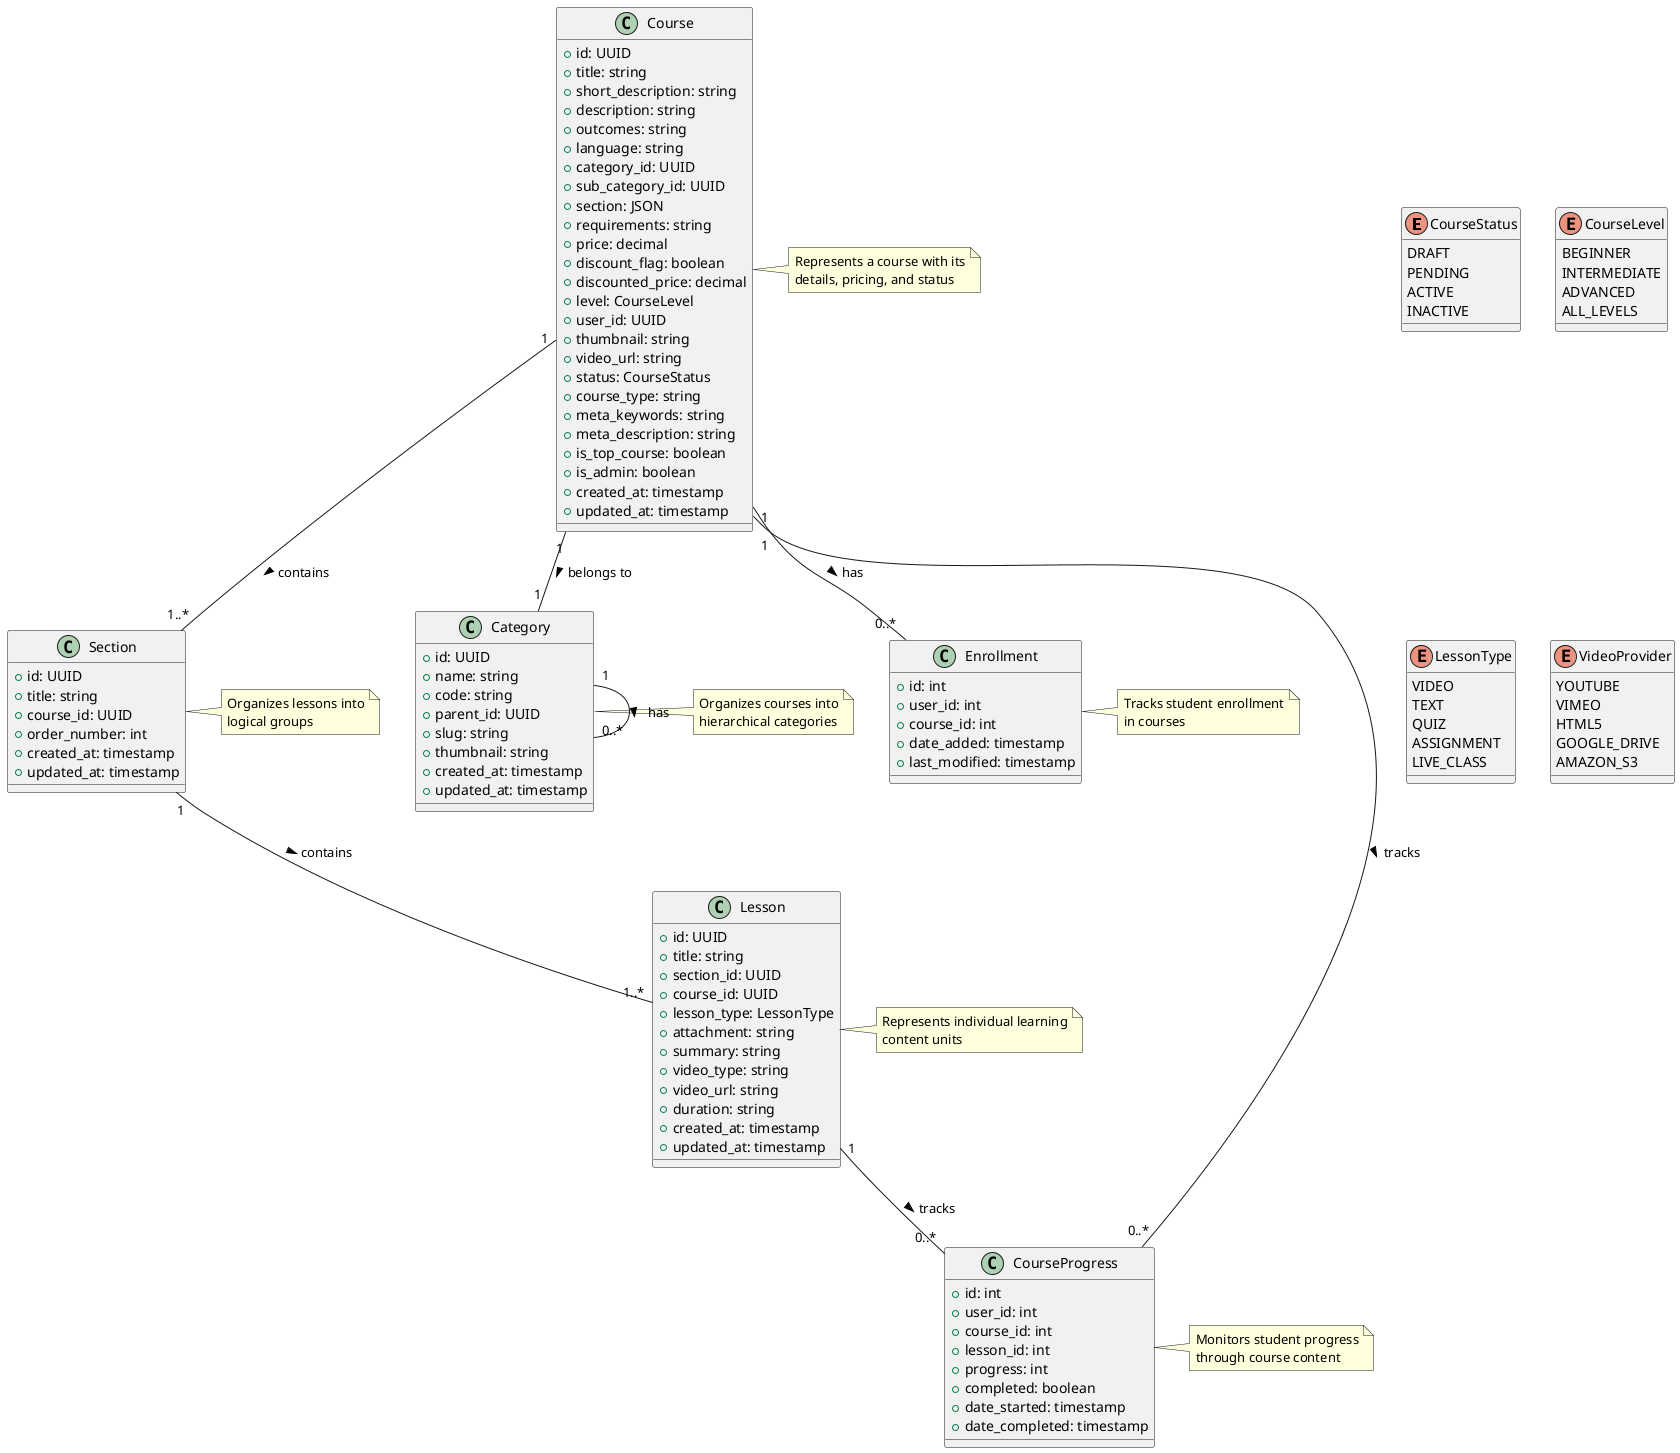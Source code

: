 @startuml Course Management System

' Enums
enum CourseStatus {
    DRAFT
    PENDING
    ACTIVE
    INACTIVE
}

enum CourseLevel {
    BEGINNER
    INTERMEDIATE
    ADVANCED
    ALL_LEVELS
}

enum LessonType {
    VIDEO
    TEXT
    QUIZ
    ASSIGNMENT
    LIVE_CLASS
}

enum VideoProvider {
    YOUTUBE
    VIMEO
    HTML5
    GOOGLE_DRIVE
    AMAZON_S3
}

' Classes
class Category {
    +id: UUID
    +name: string
    +code: string
    +parent_id: UUID
    +slug: string
    +thumbnail: string
    +created_at: timestamp
    +updated_at: timestamp
}

class Course {
    +id: UUID
    +title: string
    +short_description: string
    +description: string
    +outcomes: string
    +language: string
    +category_id: UUID
    +sub_category_id: UUID
    +section: JSON
    +requirements: string
    +price: decimal
    +discount_flag: boolean
    +discounted_price: decimal
    +level: CourseLevel
    +user_id: UUID
    +thumbnail: string
    +video_url: string
    +status: CourseStatus
    +course_type: string
    +meta_keywords: string
    +meta_description: string
    +is_top_course: boolean
    +is_admin: boolean
    +created_at: timestamp
    +updated_at: timestamp
}

class Section {
    +id: UUID
    +title: string
    +course_id: UUID
    +order_number: int
    +created_at: timestamp
    +updated_at: timestamp
}

class Lesson {
    +id: UUID
    +title: string
    +section_id: UUID
    +course_id: UUID
    +lesson_type: LessonType
    +attachment: string
    +summary: string
    +video_type: string
    +video_url: string
    +duration: string
    +created_at: timestamp
    +updated_at: timestamp
}

class Enrollment {
    +id: int
    +user_id: int
    +course_id: int
    +date_added: timestamp
    +last_modified: timestamp
}

class CourseProgress {
    +id: int
    +user_id: int
    +course_id: int
    +lesson_id: int
    +progress: int
    +completed: boolean
    +date_started: timestamp
    +date_completed: timestamp
}

' Relationships
Course "1" -- "1..*" Section : contains >
Section "1" -- "1..*" Lesson : contains >
Course "1" -- "1" Category : belongs to >
Category "1" -- "0..*" Category : has >
Course "1" -- "0..*" Enrollment : has >
Course "1" -- "0..*" CourseProgress : tracks >
Lesson "1" -- "0..*" CourseProgress : tracks >

' Notes
note right of Course
    Represents a course with its
    details, pricing, and status
end note

note right of Section
    Organizes lessons into
    logical groups
end note

note right of Lesson
    Represents individual learning
    content units
end note

note right of Category
    Organizes courses into
    hierarchical categories
end note

note right of Enrollment
    Tracks student enrollment
    in courses
end note

note right of CourseProgress
    Monitors student progress
    through course content
end note

@enduml 